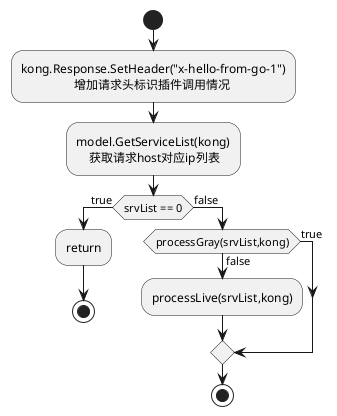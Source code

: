 @startuml
'https://plantuml.com/activity-diagram-beta
'Kong网关灰度插件Access方法活动图

start
:kong.Response.SetHeader("x-hello-from-go-1")\n                 增加请求头标识插件调用情况;
:model.GetServiceList(kong)\n    获取请求host对应ip列表;
if (srvList == 0) then (true)
    :return;
    stop
else (false)
    if (processGray(srvList,kong)) then (true)
        else (false)
        :processLive(srvList,kong);
        endif
stop

@enduml
